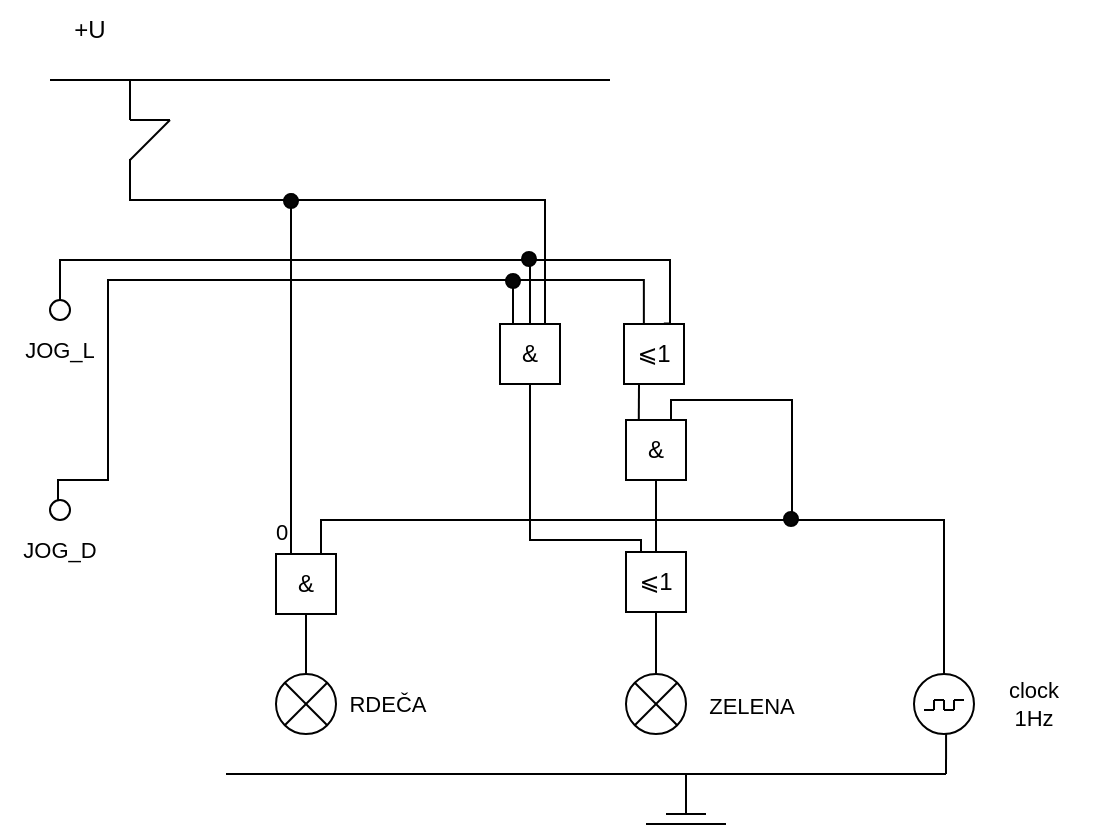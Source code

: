 <mxfile version="24.9.0" pages="3">
  <diagram id="AM9lH2a5jzfDnKfI3pg5" name="Page-3">
    <mxGraphModel dx="214" dy="111" grid="1" gridSize="10" guides="1" tooltips="1" connect="1" arrows="1" fold="1" page="1" pageScale="1" pageWidth="827" pageHeight="1169" math="0" shadow="0">
      <root>
        <mxCell id="0" />
        <mxCell id="1" parent="0" />
        <mxCell id="fuDZo03GKlNmwaECediN-8" value="" style="endArrow=none;html=1;rounded=0;" parent="1" edge="1">
          <mxGeometry width="50" height="50" relative="1" as="geometry">
            <mxPoint x="40" y="200" as="sourcePoint" />
            <mxPoint x="320" y="200" as="targetPoint" />
          </mxGeometry>
        </mxCell>
        <mxCell id="fuDZo03GKlNmwaECediN-68" value="" style="group" parent="1" vertex="1" connectable="0">
          <mxGeometry x="80" y="240" width="20" height="60" as="geometry" />
        </mxCell>
        <mxCell id="fuDZo03GKlNmwaECediN-69" value="" style="endArrow=none;html=1;rounded=0;" parent="fuDZo03GKlNmwaECediN-68" edge="1">
          <mxGeometry width="50" height="50" relative="1" as="geometry">
            <mxPoint y="-20" as="sourcePoint" />
            <mxPoint y="-40" as="targetPoint" />
          </mxGeometry>
        </mxCell>
        <mxCell id="fuDZo03GKlNmwaECediN-70" value="" style="endArrow=none;html=1;rounded=0;" parent="fuDZo03GKlNmwaECediN-68" edge="1">
          <mxGeometry width="50" height="50" relative="1" as="geometry">
            <mxPoint as="sourcePoint" />
            <mxPoint x="20" y="-20" as="targetPoint" />
          </mxGeometry>
        </mxCell>
        <mxCell id="fuDZo03GKlNmwaECediN-71" value="" style="endArrow=none;html=1;rounded=0;" parent="fuDZo03GKlNmwaECediN-68" edge="1">
          <mxGeometry width="50" height="50" relative="1" as="geometry">
            <mxPoint y="-20" as="sourcePoint" />
            <mxPoint x="20" y="-20" as="targetPoint" />
          </mxGeometry>
        </mxCell>
        <mxCell id="fuDZo03GKlNmwaECediN-189" value="" style="endArrow=none;html=1;rounded=0;" parent="1" edge="1">
          <mxGeometry width="50" height="50" relative="1" as="geometry">
            <mxPoint x="348" y="567" as="sourcePoint" />
            <mxPoint x="368" y="567" as="targetPoint" />
          </mxGeometry>
        </mxCell>
        <mxCell id="fuDZo03GKlNmwaECediN-190" value="" style="endArrow=none;html=1;rounded=0;" parent="1" edge="1">
          <mxGeometry width="50" height="50" relative="1" as="geometry">
            <mxPoint x="338" y="572" as="sourcePoint" />
            <mxPoint x="378" y="572" as="targetPoint" />
          </mxGeometry>
        </mxCell>
        <mxCell id="fuDZo03GKlNmwaECediN-191" value="+U" style="text;strokeColor=none;align=center;fillColor=none;html=1;verticalAlign=middle;whiteSpace=wrap;rounded=0;" parent="1" vertex="1">
          <mxGeometry x="30" y="160" width="60" height="30" as="geometry" />
        </mxCell>
        <mxCell id="Z6KQpDyjI9Lm1c1H0GWA-6" value="" style="endArrow=none;html=1;rounded=0;" parent="1" edge="1">
          <mxGeometry width="50" height="50" relative="1" as="geometry">
            <mxPoint x="358" y="567" as="sourcePoint" />
            <mxPoint x="358" y="547" as="targetPoint" />
          </mxGeometry>
        </mxCell>
        <mxCell id="Z6KQpDyjI9Lm1c1H0GWA-7" value="" style="endArrow=none;html=1;rounded=0;" parent="1" edge="1">
          <mxGeometry width="50" height="50" relative="1" as="geometry">
            <mxPoint x="128" y="547" as="sourcePoint" />
            <mxPoint x="488" y="547" as="targetPoint" />
          </mxGeometry>
        </mxCell>
        <mxCell id="AhznkiFDTrJ4Sz60Ohel-5" value="" style="group" vertex="1" connectable="0" parent="1">
          <mxGeometry x="153" y="497" width="30" height="30" as="geometry" />
        </mxCell>
        <mxCell id="AhznkiFDTrJ4Sz60Ohel-2" value="" style="ellipse;whiteSpace=wrap;html=1;aspect=fixed;" vertex="1" parent="AhznkiFDTrJ4Sz60Ohel-5">
          <mxGeometry width="30" height="30" as="geometry" />
        </mxCell>
        <mxCell id="AhznkiFDTrJ4Sz60Ohel-3" value="" style="endArrow=none;html=1;rounded=0;exitX=0;exitY=1;exitDx=0;exitDy=0;entryX=1;entryY=0;entryDx=0;entryDy=0;" edge="1" parent="AhznkiFDTrJ4Sz60Ohel-5" source="AhznkiFDTrJ4Sz60Ohel-2" target="AhznkiFDTrJ4Sz60Ohel-2">
          <mxGeometry width="50" height="50" relative="1" as="geometry">
            <mxPoint x="-10" y="40" as="sourcePoint" />
            <mxPoint x="40" y="-10" as="targetPoint" />
          </mxGeometry>
        </mxCell>
        <mxCell id="AhznkiFDTrJ4Sz60Ohel-4" value="" style="endArrow=none;html=1;rounded=0;exitX=1;exitY=1;exitDx=0;exitDy=0;entryX=0;entryY=0;entryDx=0;entryDy=0;" edge="1" parent="AhznkiFDTrJ4Sz60Ohel-5" source="AhznkiFDTrJ4Sz60Ohel-2" target="AhznkiFDTrJ4Sz60Ohel-2">
          <mxGeometry width="50" height="50" relative="1" as="geometry">
            <mxPoint x="14" y="36" as="sourcePoint" />
            <mxPoint x="36" y="14" as="targetPoint" />
          </mxGeometry>
        </mxCell>
        <mxCell id="AhznkiFDTrJ4Sz60Ohel-6" value="" style="group" vertex="1" connectable="0" parent="1">
          <mxGeometry x="328" y="497" width="30" height="30" as="geometry" />
        </mxCell>
        <mxCell id="AhznkiFDTrJ4Sz60Ohel-7" value="" style="ellipse;whiteSpace=wrap;html=1;aspect=fixed;" vertex="1" parent="AhznkiFDTrJ4Sz60Ohel-6">
          <mxGeometry width="30" height="30" as="geometry" />
        </mxCell>
        <mxCell id="AhznkiFDTrJ4Sz60Ohel-8" value="" style="endArrow=none;html=1;rounded=0;exitX=0;exitY=1;exitDx=0;exitDy=0;entryX=1;entryY=0;entryDx=0;entryDy=0;" edge="1" parent="AhznkiFDTrJ4Sz60Ohel-6" source="AhznkiFDTrJ4Sz60Ohel-7" target="AhznkiFDTrJ4Sz60Ohel-7">
          <mxGeometry width="50" height="50" relative="1" as="geometry">
            <mxPoint x="-10" y="40" as="sourcePoint" />
            <mxPoint x="40" y="-10" as="targetPoint" />
          </mxGeometry>
        </mxCell>
        <mxCell id="AhznkiFDTrJ4Sz60Ohel-9" value="" style="endArrow=none;html=1;rounded=0;exitX=1;exitY=1;exitDx=0;exitDy=0;entryX=0;entryY=0;entryDx=0;entryDy=0;" edge="1" parent="AhznkiFDTrJ4Sz60Ohel-6" source="AhznkiFDTrJ4Sz60Ohel-7" target="AhznkiFDTrJ4Sz60Ohel-7">
          <mxGeometry width="50" height="50" relative="1" as="geometry">
            <mxPoint x="14" y="36" as="sourcePoint" />
            <mxPoint x="36" y="14" as="targetPoint" />
          </mxGeometry>
        </mxCell>
        <mxCell id="AhznkiFDTrJ4Sz60Ohel-11" value="" style="ellipse;whiteSpace=wrap;html=1;aspect=fixed;" vertex="1" parent="1">
          <mxGeometry x="472" y="497" width="30" height="30" as="geometry" />
        </mxCell>
        <mxCell id="AhznkiFDTrJ4Sz60Ohel-23" value="" style="group" vertex="1" connectable="0" parent="1">
          <mxGeometry x="477" y="510" width="20" height="5" as="geometry" />
        </mxCell>
        <mxCell id="AhznkiFDTrJ4Sz60Ohel-15" value="" style="endArrow=none;html=1;rounded=0;" edge="1" parent="AhznkiFDTrJ4Sz60Ohel-23">
          <mxGeometry width="50" height="50" relative="1" as="geometry">
            <mxPoint y="5" as="sourcePoint" />
            <mxPoint x="5" y="5" as="targetPoint" />
          </mxGeometry>
        </mxCell>
        <mxCell id="AhznkiFDTrJ4Sz60Ohel-17" value="" style="endArrow=none;html=1;rounded=0;" edge="1" parent="AhznkiFDTrJ4Sz60Ohel-23">
          <mxGeometry width="50" height="50" relative="1" as="geometry">
            <mxPoint x="5" y="5" as="sourcePoint" />
            <mxPoint x="5" as="targetPoint" />
          </mxGeometry>
        </mxCell>
        <mxCell id="AhznkiFDTrJ4Sz60Ohel-18" value="" style="endArrow=none;html=1;rounded=0;" edge="1" parent="AhznkiFDTrJ4Sz60Ohel-23">
          <mxGeometry width="50" height="50" relative="1" as="geometry">
            <mxPoint x="5" as="sourcePoint" />
            <mxPoint x="10" as="targetPoint" />
          </mxGeometry>
        </mxCell>
        <mxCell id="AhznkiFDTrJ4Sz60Ohel-19" value="" style="endArrow=none;html=1;rounded=0;" edge="1" parent="AhznkiFDTrJ4Sz60Ohel-23">
          <mxGeometry width="50" height="50" relative="1" as="geometry">
            <mxPoint x="10" as="sourcePoint" />
            <mxPoint x="10" y="5" as="targetPoint" />
          </mxGeometry>
        </mxCell>
        <mxCell id="AhznkiFDTrJ4Sz60Ohel-20" value="" style="endArrow=none;html=1;rounded=0;" edge="1" parent="AhznkiFDTrJ4Sz60Ohel-23">
          <mxGeometry width="50" height="50" relative="1" as="geometry">
            <mxPoint x="10" y="5" as="sourcePoint" />
            <mxPoint x="15" y="5" as="targetPoint" />
          </mxGeometry>
        </mxCell>
        <mxCell id="AhznkiFDTrJ4Sz60Ohel-21" value="" style="endArrow=none;html=1;rounded=0;" edge="1" parent="AhznkiFDTrJ4Sz60Ohel-23">
          <mxGeometry width="50" height="50" relative="1" as="geometry">
            <mxPoint x="15" y="5" as="sourcePoint" />
            <mxPoint x="15" as="targetPoint" />
          </mxGeometry>
        </mxCell>
        <mxCell id="AhznkiFDTrJ4Sz60Ohel-22" value="" style="endArrow=none;html=1;rounded=0;" edge="1" parent="AhznkiFDTrJ4Sz60Ohel-23">
          <mxGeometry width="50" height="50" relative="1" as="geometry">
            <mxPoint x="15" as="sourcePoint" />
            <mxPoint x="20" as="targetPoint" />
          </mxGeometry>
        </mxCell>
        <mxCell id="AhznkiFDTrJ4Sz60Ohel-26" value="" style="endArrow=none;html=1;rounded=0;entryX=0.535;entryY=1.001;entryDx=0;entryDy=0;entryPerimeter=0;" edge="1" parent="1" target="AhznkiFDTrJ4Sz60Ohel-11">
          <mxGeometry width="50" height="50" relative="1" as="geometry">
            <mxPoint x="488" y="547" as="sourcePoint" />
            <mxPoint x="488" y="537" as="targetPoint" />
          </mxGeometry>
        </mxCell>
        <mxCell id="AhznkiFDTrJ4Sz60Ohel-41" style="edgeStyle=orthogonalEdgeStyle;shape=connector;curved=0;rounded=0;orthogonalLoop=1;jettySize=auto;html=1;exitX=0.75;exitY=0;exitDx=0;exitDy=0;entryX=0.5;entryY=0;entryDx=0;entryDy=0;strokeColor=default;align=center;verticalAlign=middle;fontFamily=Helvetica;fontSize=11;fontColor=default;labelBackgroundColor=default;startArrow=none;startFill=0;endArrow=none;endFill=0;flowAnimation=0;" edge="1" parent="1" source="AhznkiFDTrJ4Sz60Ohel-68" target="AhznkiFDTrJ4Sz60Ohel-11">
          <mxGeometry relative="1" as="geometry">
            <Array as="points">
              <mxPoint x="487" y="420" />
            </Array>
          </mxGeometry>
        </mxCell>
        <mxCell id="AhznkiFDTrJ4Sz60Ohel-27" value="&amp;amp;" style="whiteSpace=wrap;html=1;aspect=fixed;" vertex="1" parent="1">
          <mxGeometry x="153" y="437" width="30" height="30" as="geometry" />
        </mxCell>
        <mxCell id="AhznkiFDTrJ4Sz60Ohel-67" style="edgeStyle=orthogonalEdgeStyle;shape=connector;curved=0;rounded=0;orthogonalLoop=1;jettySize=auto;html=1;exitX=0.75;exitY=0;exitDx=0;exitDy=0;strokeColor=default;align=center;verticalAlign=middle;fontFamily=Helvetica;fontSize=11;fontColor=default;labelBackgroundColor=default;startArrow=none;startFill=0;endArrow=none;endFill=0;flowAnimation=0;" edge="1" parent="1" source="AhznkiFDTrJ4Sz60Ohel-28">
          <mxGeometry relative="1" as="geometry">
            <mxPoint x="410" y="420" as="targetPoint" />
            <Array as="points">
              <mxPoint x="351" y="360" />
              <mxPoint x="411" y="360" />
              <mxPoint x="411" y="420" />
            </Array>
          </mxGeometry>
        </mxCell>
        <mxCell id="AhznkiFDTrJ4Sz60Ohel-28" value="&amp;amp;" style="whiteSpace=wrap;html=1;aspect=fixed;" vertex="1" parent="1">
          <mxGeometry x="328" y="370" width="30" height="30" as="geometry" />
        </mxCell>
        <mxCell id="AhznkiFDTrJ4Sz60Ohel-57" style="edgeStyle=orthogonalEdgeStyle;shape=connector;curved=0;rounded=0;orthogonalLoop=1;jettySize=auto;html=1;exitX=0.75;exitY=0;exitDx=0;exitDy=0;strokeColor=default;align=center;verticalAlign=middle;fontFamily=Helvetica;fontSize=11;fontColor=default;labelBackgroundColor=default;startArrow=none;startFill=0;endArrow=none;endFill=0;flowAnimation=0;" edge="1" parent="1" source="AhznkiFDTrJ4Sz60Ohel-61">
          <mxGeometry relative="1" as="geometry">
            <mxPoint x="160" y="260" as="targetPoint" />
            <Array as="points" />
          </mxGeometry>
        </mxCell>
        <mxCell id="AhznkiFDTrJ4Sz60Ohel-59" style="edgeStyle=orthogonalEdgeStyle;shape=connector;curved=0;rounded=0;orthogonalLoop=1;jettySize=auto;html=1;exitX=0.25;exitY=0;exitDx=0;exitDy=0;strokeColor=default;align=center;verticalAlign=middle;fontFamily=Helvetica;fontSize=11;fontColor=default;labelBackgroundColor=default;startArrow=none;startFill=0;endArrow=none;endFill=0;flowAnimation=0;" edge="1" parent="1">
          <mxGeometry relative="1" as="geometry">
            <mxPoint x="271.5" y="322" as="sourcePoint" />
            <mxPoint x="44" y="410.0" as="targetPoint" />
            <Array as="points">
              <mxPoint x="272" y="300" />
              <mxPoint x="69" y="300" />
              <mxPoint x="69" y="400" />
              <mxPoint x="44" y="400" />
            </Array>
          </mxGeometry>
        </mxCell>
        <mxCell id="AhznkiFDTrJ4Sz60Ohel-60" style="edgeStyle=orthogonalEdgeStyle;shape=connector;curved=0;rounded=0;orthogonalLoop=1;jettySize=auto;html=1;exitX=0.5;exitY=0;exitDx=0;exitDy=0;entryX=0.5;entryY=0;entryDx=0;entryDy=0;strokeColor=default;align=center;verticalAlign=middle;fontFamily=Helvetica;fontSize=11;fontColor=default;labelBackgroundColor=default;startArrow=none;startFill=0;endArrow=none;endFill=0;flowAnimation=0;" edge="1" parent="1" source="AhznkiFDTrJ4Sz60Ohel-30" target="AhznkiFDTrJ4Sz60Ohel-48">
          <mxGeometry relative="1" as="geometry" />
        </mxCell>
        <mxCell id="AhznkiFDTrJ4Sz60Ohel-30" value="&amp;amp;" style="whiteSpace=wrap;html=1;aspect=fixed;" vertex="1" parent="1">
          <mxGeometry x="265" y="322" width="30" height="30" as="geometry" />
        </mxCell>
        <mxCell id="AhznkiFDTrJ4Sz60Ohel-64" style="edgeStyle=orthogonalEdgeStyle;shape=connector;curved=0;rounded=0;orthogonalLoop=1;jettySize=auto;html=1;exitX=0.5;exitY=0;exitDx=0;exitDy=0;entryX=0.5;entryY=1;entryDx=0;entryDy=0;strokeColor=default;align=center;verticalAlign=middle;fontFamily=Helvetica;fontSize=11;fontColor=default;labelBackgroundColor=default;startArrow=none;startFill=0;endArrow=none;endFill=0;flowAnimation=0;" edge="1" parent="1" source="AhznkiFDTrJ4Sz60Ohel-31" target="AhznkiFDTrJ4Sz60Ohel-28">
          <mxGeometry relative="1" as="geometry" />
        </mxCell>
        <mxCell id="AhznkiFDTrJ4Sz60Ohel-31" value="⩽1" style="whiteSpace=wrap;html=1;aspect=fixed;" vertex="1" parent="1">
          <mxGeometry x="328" y="436" width="30" height="30" as="geometry" />
        </mxCell>
        <mxCell id="AhznkiFDTrJ4Sz60Ohel-35" value="⩽1" style="whiteSpace=wrap;html=1;aspect=fixed;" vertex="1" parent="1">
          <mxGeometry x="327" y="322" width="30" height="30" as="geometry" />
        </mxCell>
        <mxCell id="AhznkiFDTrJ4Sz60Ohel-36" style="rounded=0;orthogonalLoop=1;jettySize=auto;html=1;entryX=0.5;entryY=1;entryDx=0;entryDy=0;strokeColor=default;startArrow=none;startFill=0;edgeStyle=orthogonalEdgeStyle;flowAnimation=0;curved=1;endArrow=none;endFill=0;" edge="1" parent="1" source="AhznkiFDTrJ4Sz60Ohel-7" target="AhznkiFDTrJ4Sz60Ohel-31">
          <mxGeometry relative="1" as="geometry">
            <Array as="points">
              <mxPoint x="343" y="477" />
              <mxPoint x="343" y="477" />
            </Array>
          </mxGeometry>
        </mxCell>
        <mxCell id="AhznkiFDTrJ4Sz60Ohel-38" style="edgeStyle=orthogonalEdgeStyle;shape=connector;curved=1;rounded=0;orthogonalLoop=1;jettySize=auto;html=1;entryX=0.5;entryY=1;entryDx=0;entryDy=0;strokeColor=default;align=center;verticalAlign=middle;fontFamily=Helvetica;fontSize=11;fontColor=default;labelBackgroundColor=default;startArrow=none;startFill=0;endArrow=none;endFill=0;flowAnimation=0;" edge="1" parent="1" source="AhznkiFDTrJ4Sz60Ohel-2" target="AhznkiFDTrJ4Sz60Ohel-27">
          <mxGeometry relative="1" as="geometry" />
        </mxCell>
        <mxCell id="AhznkiFDTrJ4Sz60Ohel-48" value="" style="ellipse;whiteSpace=wrap;html=1;fontFamily=Helvetica;fontSize=11;fontColor=default;labelBackgroundColor=default;" vertex="1" parent="1">
          <mxGeometry x="40" y="310" width="10" height="10" as="geometry" />
        </mxCell>
        <mxCell id="AhznkiFDTrJ4Sz60Ohel-49" value="JOG_L" style="text;strokeColor=none;align=center;fillColor=none;html=1;verticalAlign=middle;whiteSpace=wrap;rounded=0;fontFamily=Helvetica;fontSize=11;fontColor=default;labelBackgroundColor=default;" vertex="1" parent="1">
          <mxGeometry x="15" y="320" width="60" height="30" as="geometry" />
        </mxCell>
        <mxCell id="AhznkiFDTrJ4Sz60Ohel-50" value="" style="ellipse;whiteSpace=wrap;html=1;fontFamily=Helvetica;fontSize=11;fontColor=default;labelBackgroundColor=default;" vertex="1" parent="1">
          <mxGeometry x="40" y="410" width="10" height="10" as="geometry" />
        </mxCell>
        <mxCell id="AhznkiFDTrJ4Sz60Ohel-51" value="JOG_D" style="text;strokeColor=none;align=center;fillColor=none;html=1;verticalAlign=middle;whiteSpace=wrap;rounded=0;fontFamily=Helvetica;fontSize=11;fontColor=default;labelBackgroundColor=default;" vertex="1" parent="1">
          <mxGeometry x="15" y="420" width="60" height="30" as="geometry" />
        </mxCell>
        <mxCell id="AhznkiFDTrJ4Sz60Ohel-53" value="" style="endArrow=none;html=1;rounded=0;strokeColor=default;align=center;verticalAlign=middle;fontFamily=Helvetica;fontSize=11;fontColor=default;labelBackgroundColor=default;edgeStyle=orthogonalEdgeStyle;flowAnimation=0;curved=0;exitX=0.25;exitY=0;exitDx=0;exitDy=0;" edge="1" parent="1" source="AhznkiFDTrJ4Sz60Ohel-27">
          <mxGeometry width="50" height="50" relative="1" as="geometry">
            <mxPoint x="30" y="289.5" as="sourcePoint" />
            <mxPoint x="80" y="239.5" as="targetPoint" />
            <Array as="points">
              <mxPoint x="163" y="260" />
              <mxPoint x="81" y="260" />
            </Array>
          </mxGeometry>
        </mxCell>
        <mxCell id="AhznkiFDTrJ4Sz60Ohel-56" value="0" style="text;strokeColor=none;align=center;fillColor=none;html=1;verticalAlign=middle;whiteSpace=wrap;rounded=0;fontFamily=Helvetica;fontSize=11;fontColor=default;labelBackgroundColor=default;" vertex="1" parent="1">
          <mxGeometry x="126" y="411" width="60" height="30" as="geometry" />
        </mxCell>
        <mxCell id="AhznkiFDTrJ4Sz60Ohel-62" value="" style="edgeStyle=orthogonalEdgeStyle;shape=connector;curved=0;rounded=0;orthogonalLoop=1;jettySize=auto;html=1;exitX=0.75;exitY=0;exitDx=0;exitDy=0;strokeColor=default;align=center;verticalAlign=middle;fontFamily=Helvetica;fontSize=11;fontColor=default;labelBackgroundColor=default;startArrow=none;startFill=0;endArrow=none;endFill=0;flowAnimation=0;" edge="1" parent="1" source="AhznkiFDTrJ4Sz60Ohel-30" target="AhznkiFDTrJ4Sz60Ohel-61">
          <mxGeometry relative="1" as="geometry">
            <mxPoint x="160" y="260" as="targetPoint" />
            <mxPoint x="288" y="322" as="sourcePoint" />
            <Array as="points">
              <mxPoint x="288" y="260" />
            </Array>
          </mxGeometry>
        </mxCell>
        <mxCell id="AhznkiFDTrJ4Sz60Ohel-61" value="" style="ellipse;whiteSpace=wrap;html=1;aspect=fixed;fontFamily=Helvetica;fontSize=11;fontColor=default;labelBackgroundColor=default;fillColor=#050505;" vertex="1" parent="1">
          <mxGeometry x="157" y="257" width="7" height="7" as="geometry" />
        </mxCell>
        <mxCell id="AhznkiFDTrJ4Sz60Ohel-63" style="edgeStyle=orthogonalEdgeStyle;shape=connector;curved=0;rounded=0;orthogonalLoop=1;jettySize=auto;html=1;exitX=0.25;exitY=1;exitDx=0;exitDy=0;strokeColor=default;align=center;verticalAlign=middle;fontFamily=Helvetica;fontSize=11;fontColor=default;labelBackgroundColor=default;startArrow=none;startFill=0;endArrow=none;endFill=0;flowAnimation=0;entryX=0.25;entryY=0;entryDx=0;entryDy=0;" edge="1" parent="1" source="AhznkiFDTrJ4Sz60Ohel-30" target="AhznkiFDTrJ4Sz60Ohel-31">
          <mxGeometry relative="1" as="geometry">
            <mxPoint x="336" y="406" as="targetPoint" />
            <Array as="points">
              <mxPoint x="280" y="352" />
              <mxPoint x="280" y="430" />
              <mxPoint x="336" y="430" />
            </Array>
          </mxGeometry>
        </mxCell>
        <mxCell id="AhznkiFDTrJ4Sz60Ohel-69" value="" style="edgeStyle=orthogonalEdgeStyle;shape=connector;curved=0;rounded=0;orthogonalLoop=1;jettySize=auto;html=1;exitX=0.75;exitY=0;exitDx=0;exitDy=0;entryX=0.5;entryY=0;entryDx=0;entryDy=0;strokeColor=default;align=center;verticalAlign=middle;fontFamily=Helvetica;fontSize=11;fontColor=default;labelBackgroundColor=default;startArrow=none;startFill=0;endArrow=none;endFill=0;flowAnimation=0;" edge="1" parent="1" source="AhznkiFDTrJ4Sz60Ohel-27" target="AhznkiFDTrJ4Sz60Ohel-68">
          <mxGeometry relative="1" as="geometry">
            <mxPoint x="176" y="437" as="sourcePoint" />
            <mxPoint x="487" y="497" as="targetPoint" />
            <Array as="points">
              <mxPoint x="176" y="420" />
            </Array>
          </mxGeometry>
        </mxCell>
        <mxCell id="AhznkiFDTrJ4Sz60Ohel-68" value="" style="ellipse;whiteSpace=wrap;html=1;aspect=fixed;fontFamily=Helvetica;fontSize=11;fontColor=default;labelBackgroundColor=default;fillColor=#050505;" vertex="1" parent="1">
          <mxGeometry x="407" y="416" width="7" height="7" as="geometry" />
        </mxCell>
        <mxCell id="AhznkiFDTrJ4Sz60Ohel-71" value="RDEČA" style="text;strokeColor=none;align=center;fillColor=none;html=1;verticalAlign=middle;whiteSpace=wrap;rounded=0;fontFamily=Helvetica;fontSize=11;fontColor=default;labelBackgroundColor=default;" vertex="1" parent="1">
          <mxGeometry x="179" y="497" width="60" height="30" as="geometry" />
        </mxCell>
        <mxCell id="AhznkiFDTrJ4Sz60Ohel-72" value="ZELENA" style="text;strokeColor=none;align=center;fillColor=none;html=1;verticalAlign=middle;whiteSpace=wrap;rounded=0;fontFamily=Helvetica;fontSize=11;fontColor=default;labelBackgroundColor=default;" vertex="1" parent="1">
          <mxGeometry x="361" y="497.5" width="60" height="30" as="geometry" />
        </mxCell>
        <mxCell id="AhznkiFDTrJ4Sz60Ohel-73" value="&lt;div&gt;clock&lt;/div&gt;&lt;div&gt;1Hz&lt;br&gt;&lt;/div&gt;" style="text;strokeColor=none;align=center;fillColor=none;html=1;verticalAlign=middle;whiteSpace=wrap;rounded=0;fontFamily=Helvetica;fontSize=11;fontColor=default;labelBackgroundColor=default;" vertex="1" parent="1">
          <mxGeometry x="502" y="497" width="60" height="30" as="geometry" />
        </mxCell>
        <mxCell id="AhznkiFDTrJ4Sz60Ohel-80" value="" style="endArrow=none;html=1;rounded=0;strokeColor=default;align=center;verticalAlign=middle;fontFamily=Helvetica;fontSize=11;fontColor=default;labelBackgroundColor=default;flowAnimation=0;edgeStyle=elbowEdgeStyle;elbow=vertical;exitX=0.331;exitY=-0.009;exitDx=0;exitDy=0;exitPerimeter=0;" edge="1" parent="1" source="AhznkiFDTrJ4Sz60Ohel-82">
          <mxGeometry width="50" height="50" relative="1" as="geometry">
            <mxPoint x="340" y="320" as="sourcePoint" />
            <mxPoint x="270" y="300" as="targetPoint" />
            <Array as="points" />
          </mxGeometry>
        </mxCell>
        <mxCell id="AhznkiFDTrJ4Sz60Ohel-81" value="" style="endArrow=none;html=1;rounded=0;strokeColor=default;align=center;verticalAlign=middle;fontFamily=Helvetica;fontSize=11;fontColor=default;labelBackgroundColor=default;flowAnimation=0;edgeStyle=elbowEdgeStyle;exitX=0.664;exitY=-0.009;exitDx=0;exitDy=0;exitPerimeter=0;" edge="1" parent="1" source="AhznkiFDTrJ4Sz60Ohel-35">
          <mxGeometry width="50" height="50" relative="1" as="geometry">
            <mxPoint x="350" y="320" as="sourcePoint" />
            <mxPoint x="280" y="290" as="targetPoint" />
            <Array as="points">
              <mxPoint x="350" y="310" />
            </Array>
          </mxGeometry>
        </mxCell>
        <mxCell id="AhznkiFDTrJ4Sz60Ohel-83" value="" style="endArrow=none;html=1;rounded=0;strokeColor=default;align=center;verticalAlign=middle;fontFamily=Helvetica;fontSize=11;fontColor=default;labelBackgroundColor=default;flowAnimation=0;edgeStyle=elbowEdgeStyle;elbow=vertical;exitX=0.331;exitY=-0.009;exitDx=0;exitDy=0;exitPerimeter=0;" edge="1" parent="1" source="AhznkiFDTrJ4Sz60Ohel-35" target="AhznkiFDTrJ4Sz60Ohel-82">
          <mxGeometry width="50" height="50" relative="1" as="geometry">
            <mxPoint x="340" y="322" as="sourcePoint" />
            <mxPoint x="270" y="300" as="targetPoint" />
            <Array as="points">
              <mxPoint x="310" y="300" />
            </Array>
          </mxGeometry>
        </mxCell>
        <mxCell id="AhznkiFDTrJ4Sz60Ohel-82" value="" style="ellipse;whiteSpace=wrap;html=1;aspect=fixed;fontFamily=Helvetica;fontSize=11;fontColor=default;labelBackgroundColor=default;fillColor=#050505;" vertex="1" parent="1">
          <mxGeometry x="268" y="297" width="7" height="7" as="geometry" />
        </mxCell>
        <mxCell id="AhznkiFDTrJ4Sz60Ohel-84" value="" style="ellipse;whiteSpace=wrap;html=1;aspect=fixed;fontFamily=Helvetica;fontSize=11;fontColor=default;labelBackgroundColor=default;fillColor=#050505;" vertex="1" parent="1">
          <mxGeometry x="276" y="286" width="7" height="7" as="geometry" />
        </mxCell>
        <mxCell id="AhznkiFDTrJ4Sz60Ohel-87" style="edgeStyle=none;shape=connector;rounded=0;orthogonalLoop=1;jettySize=auto;html=1;exitX=0.25;exitY=1;exitDx=0;exitDy=0;entryX=0.213;entryY=0.013;entryDx=0;entryDy=0;entryPerimeter=0;strokeColor=default;align=center;verticalAlign=middle;fontFamily=Helvetica;fontSize=11;fontColor=default;labelBackgroundColor=default;endArrow=none;flowAnimation=0;" edge="1" parent="1" source="AhznkiFDTrJ4Sz60Ohel-35" target="AhznkiFDTrJ4Sz60Ohel-28">
          <mxGeometry relative="1" as="geometry" />
        </mxCell>
      </root>
    </mxGraphModel>
  </diagram>
  <diagram name="PAGE2" id="m17QSuZfNovxnsSF852u">
    <mxGraphModel dx="1434" dy="764" grid="1" gridSize="10" guides="1" tooltips="1" connect="1" arrows="1" fold="1" page="1" pageScale="1" pageWidth="827" pageHeight="1169" math="0" shadow="0">
      <root>
        <mxCell id="zQdL1Z4vZY81CpmGs_AE-0" />
        <mxCell id="zQdL1Z4vZY81CpmGs_AE-1" parent="zQdL1Z4vZY81CpmGs_AE-0" />
        <mxCell id="zQdL1Z4vZY81CpmGs_AE-19" value="" style="verticalLabelPosition=bottom;verticalAlign=top;html=1;shape=mxgraph.basic.rect;fillColor2=none;strokeWidth=1;size=20;indent=5;fillColor=none;" vertex="1" parent="zQdL1Z4vZY81CpmGs_AE-1">
          <mxGeometry x="20" y="140" width="460" height="320" as="geometry" />
        </mxCell>
        <mxCell id="zQdL1Z4vZY81CpmGs_AE-2" value="" style="shape=table;startSize=0;container=1;collapsible=0;childLayout=tableLayout;fontSize=16;" vertex="1" parent="zQdL1Z4vZY81CpmGs_AE-1">
          <mxGeometry x="120" y="240" width="320" height="160" as="geometry" />
        </mxCell>
        <mxCell id="zQdL1Z4vZY81CpmGs_AE-3" value="" style="shape=tableRow;horizontal=0;startSize=0;swimlaneHead=0;swimlaneBody=0;strokeColor=inherit;top=0;left=0;bottom=0;right=0;collapsible=0;dropTarget=0;fillColor=none;points=[[0,0.5],[1,0.5]];portConstraint=eastwest;fontSize=16;" vertex="1" parent="zQdL1Z4vZY81CpmGs_AE-2">
          <mxGeometry width="320" height="80" as="geometry" />
        </mxCell>
        <mxCell id="zQdL1Z4vZY81CpmGs_AE-4" value="1" style="shape=partialRectangle;html=1;whiteSpace=wrap;connectable=0;strokeColor=inherit;overflow=hidden;fillColor=none;top=0;left=0;bottom=0;right=0;pointerEvents=1;fontSize=16;" vertex="1" parent="zQdL1Z4vZY81CpmGs_AE-3">
          <mxGeometry width="80" height="80" as="geometry">
            <mxRectangle width="80" height="80" as="alternateBounds" />
          </mxGeometry>
        </mxCell>
        <mxCell id="zQdL1Z4vZY81CpmGs_AE-5" value="1" style="shape=partialRectangle;html=1;whiteSpace=wrap;connectable=0;strokeColor=inherit;overflow=hidden;fillColor=none;top=0;left=0;bottom=0;right=0;pointerEvents=1;fontSize=16;" vertex="1" parent="zQdL1Z4vZY81CpmGs_AE-3">
          <mxGeometry x="80" width="81" height="80" as="geometry">
            <mxRectangle width="81" height="80" as="alternateBounds" />
          </mxGeometry>
        </mxCell>
        <mxCell id="zQdL1Z4vZY81CpmGs_AE-6" value="1" style="shape=partialRectangle;html=1;whiteSpace=wrap;connectable=0;strokeColor=inherit;overflow=hidden;fillColor=none;top=0;left=0;bottom=0;right=0;pointerEvents=1;fontSize=16;" vertex="1" parent="zQdL1Z4vZY81CpmGs_AE-3">
          <mxGeometry x="161" width="79" height="80" as="geometry">
            <mxRectangle width="79" height="80" as="alternateBounds" />
          </mxGeometry>
        </mxCell>
        <mxCell id="zQdL1Z4vZY81CpmGs_AE-7" value="" style="shape=partialRectangle;html=1;whiteSpace=wrap;connectable=0;strokeColor=inherit;overflow=hidden;fillColor=none;top=0;left=0;bottom=0;right=0;pointerEvents=1;fontSize=16;" vertex="1" parent="zQdL1Z4vZY81CpmGs_AE-3">
          <mxGeometry x="240" width="80" height="80" as="geometry">
            <mxRectangle width="80" height="80" as="alternateBounds" />
          </mxGeometry>
        </mxCell>
        <mxCell id="zQdL1Z4vZY81CpmGs_AE-8" value="" style="shape=tableRow;horizontal=0;startSize=0;swimlaneHead=0;swimlaneBody=0;strokeColor=inherit;top=0;left=0;bottom=0;right=0;collapsible=0;dropTarget=0;fillColor=none;points=[[0,0.5],[1,0.5]];portConstraint=eastwest;fontSize=16;" vertex="1" parent="zQdL1Z4vZY81CpmGs_AE-2">
          <mxGeometry y="80" width="320" height="80" as="geometry" />
        </mxCell>
        <mxCell id="zQdL1Z4vZY81CpmGs_AE-9" value="" style="shape=partialRectangle;html=1;whiteSpace=wrap;connectable=0;strokeColor=inherit;overflow=hidden;fillColor=none;top=0;left=0;bottom=0;right=0;pointerEvents=1;fontSize=16;" vertex="1" parent="zQdL1Z4vZY81CpmGs_AE-8">
          <mxGeometry width="80" height="80" as="geometry">
            <mxRectangle width="80" height="80" as="alternateBounds" />
          </mxGeometry>
        </mxCell>
        <mxCell id="zQdL1Z4vZY81CpmGs_AE-10" value="1" style="shape=partialRectangle;html=1;whiteSpace=wrap;connectable=0;strokeColor=inherit;overflow=hidden;fillColor=none;top=0;left=0;bottom=0;right=0;pointerEvents=1;fontSize=16;" vertex="1" parent="zQdL1Z4vZY81CpmGs_AE-8">
          <mxGeometry x="80" width="81" height="80" as="geometry">
            <mxRectangle width="81" height="80" as="alternateBounds" />
          </mxGeometry>
        </mxCell>
        <mxCell id="zQdL1Z4vZY81CpmGs_AE-11" value="" style="shape=partialRectangle;html=1;whiteSpace=wrap;connectable=0;strokeColor=inherit;overflow=hidden;fillColor=none;top=0;left=0;bottom=0;right=0;pointerEvents=1;fontSize=16;" vertex="1" parent="zQdL1Z4vZY81CpmGs_AE-8">
          <mxGeometry x="161" width="79" height="80" as="geometry">
            <mxRectangle width="79" height="80" as="alternateBounds" />
          </mxGeometry>
        </mxCell>
        <mxCell id="zQdL1Z4vZY81CpmGs_AE-12" style="shape=partialRectangle;html=1;whiteSpace=wrap;connectable=0;strokeColor=inherit;overflow=hidden;fillColor=none;top=0;left=0;bottom=0;right=0;pointerEvents=1;fontSize=16;" vertex="1" parent="zQdL1Z4vZY81CpmGs_AE-8">
          <mxGeometry x="240" width="80" height="80" as="geometry">
            <mxRectangle width="80" height="80" as="alternateBounds" />
          </mxGeometry>
        </mxCell>
        <mxCell id="zQdL1Z4vZY81CpmGs_AE-13" value="" style="endArrow=none;html=1;rounded=0;" edge="1" parent="zQdL1Z4vZY81CpmGs_AE-1">
          <mxGeometry width="50" height="50" relative="1" as="geometry">
            <mxPoint x="120" y="220" as="sourcePoint" />
            <mxPoint x="280" y="220" as="targetPoint" />
          </mxGeometry>
        </mxCell>
        <mxCell id="zQdL1Z4vZY81CpmGs_AE-14" value="" style="endArrow=none;html=1;rounded=0;exitX=1;exitY=1;exitDx=0;exitDy=0;" edge="1" parent="zQdL1Z4vZY81CpmGs_AE-1" source="zQdL1Z4vZY81CpmGs_AE-17">
          <mxGeometry width="50" height="50" relative="1" as="geometry">
            <mxPoint x="100" y="280" as="sourcePoint" />
            <mxPoint x="100" y="240" as="targetPoint" />
          </mxGeometry>
        </mxCell>
        <mxCell id="zQdL1Z4vZY81CpmGs_AE-15" value="" style="endArrow=none;html=1;rounded=0;" edge="1" parent="zQdL1Z4vZY81CpmGs_AE-1">
          <mxGeometry width="50" height="50" relative="1" as="geometry">
            <mxPoint x="200" y="420" as="sourcePoint" />
            <mxPoint x="360" y="420" as="targetPoint" />
          </mxGeometry>
        </mxCell>
        <mxCell id="zQdL1Z4vZY81CpmGs_AE-16" value="S1" style="text;strokeColor=none;align=center;fillColor=none;html=1;verticalAlign=middle;whiteSpace=wrap;rounded=0;" vertex="1" parent="zQdL1Z4vZY81CpmGs_AE-1">
          <mxGeometry x="170" y="180" width="60" height="30" as="geometry" />
        </mxCell>
        <mxCell id="zQdL1Z4vZY81CpmGs_AE-17" value="S2" style="text;strokeColor=none;align=center;fillColor=none;html=1;verticalAlign=middle;whiteSpace=wrap;rounded=0;" vertex="1" parent="zQdL1Z4vZY81CpmGs_AE-1">
          <mxGeometry x="40" y="250" width="60" height="70" as="geometry" />
        </mxCell>
        <mxCell id="zQdL1Z4vZY81CpmGs_AE-18" value="S3" style="text;strokeColor=none;align=center;fillColor=none;html=1;verticalAlign=middle;whiteSpace=wrap;rounded=0;" vertex="1" parent="zQdL1Z4vZY81CpmGs_AE-1">
          <mxGeometry x="250" y="430" width="60" height="30" as="geometry" />
        </mxCell>
        <mxCell id="zQdL1Z4vZY81CpmGs_AE-20" value="V2" style="text;strokeColor=#666666;align=center;fillColor=#f5f5f5;html=1;verticalAlign=middle;whiteSpace=wrap;rounded=0;fontStyle=1;fontSize=14;fontColor=#333333;" vertex="1" parent="zQdL1Z4vZY81CpmGs_AE-1">
          <mxGeometry x="30" y="160" width="60" height="30" as="geometry" />
        </mxCell>
        <mxCell id="4Tzdne8kh45QGjyC_gmj-0" value="" style="ellipse;whiteSpace=wrap;html=1;fillColor=none;dashed=1;dashPattern=8 8;strokeWidth=1;perimeterSpacing=0;opacity=60;rotation=90;" vertex="1" parent="zQdL1Z4vZY81CpmGs_AE-1">
          <mxGeometry x="170" y="280" width="150" height="80" as="geometry" />
        </mxCell>
        <mxCell id="4Tzdne8kh45QGjyC_gmj-2" value="" style="ellipse;whiteSpace=wrap;html=1;fillColor=none;dashed=1;dashPattern=8 8;strokeWidth=1;perimeterSpacing=0;opacity=60;" vertex="1" parent="zQdL1Z4vZY81CpmGs_AE-1">
          <mxGeometry x="125" y="240" width="150" height="80" as="geometry" />
        </mxCell>
        <mxCell id="4Tzdne8kh45QGjyC_gmj-3" value="" style="ellipse;whiteSpace=wrap;html=1;fillColor=none;dashed=1;dashPattern=8 8;strokeWidth=1;perimeterSpacing=0;opacity=60;" vertex="1" parent="zQdL1Z4vZY81CpmGs_AE-1">
          <mxGeometry x="220" y="240" width="150" height="80" as="geometry" />
        </mxCell>
      </root>
    </mxGraphModel>
  </diagram>
  <diagram name="Page-1" id="1wr5s6wkPmQVYr-oqGSK">
    <mxGraphModel dx="989" dy="527" grid="1" gridSize="10" guides="1" tooltips="1" connect="1" arrows="1" fold="1" page="1" pageScale="1" pageWidth="827" pageHeight="1169" math="0" shadow="0">
      <root>
        <mxCell id="0" />
        <mxCell id="1" parent="0" />
        <mxCell id="5gJM0JyYO3eOrcSxypHC-1" value="" style="shape=table;startSize=0;container=1;collapsible=0;childLayout=tableLayout;fontSize=16;" vertex="1" parent="1">
          <mxGeometry x="120" y="240" width="320" height="160" as="geometry" />
        </mxCell>
        <mxCell id="5gJM0JyYO3eOrcSxypHC-2" value="" style="shape=tableRow;horizontal=0;startSize=0;swimlaneHead=0;swimlaneBody=0;strokeColor=inherit;top=0;left=0;bottom=0;right=0;collapsible=0;dropTarget=0;fillColor=none;points=[[0,0.5],[1,0.5]];portConstraint=eastwest;fontSize=16;" vertex="1" parent="5gJM0JyYO3eOrcSxypHC-1">
          <mxGeometry width="320" height="80" as="geometry" />
        </mxCell>
        <mxCell id="5gJM0JyYO3eOrcSxypHC-3" value="" style="shape=partialRectangle;html=1;whiteSpace=wrap;connectable=0;strokeColor=inherit;overflow=hidden;fillColor=none;top=0;left=0;bottom=0;right=0;pointerEvents=1;fontSize=16;" vertex="1" parent="5gJM0JyYO3eOrcSxypHC-2">
          <mxGeometry width="80" height="80" as="geometry">
            <mxRectangle width="80" height="80" as="alternateBounds" />
          </mxGeometry>
        </mxCell>
        <mxCell id="5gJM0JyYO3eOrcSxypHC-4" value="1" style="shape=partialRectangle;html=1;whiteSpace=wrap;connectable=0;strokeColor=inherit;overflow=hidden;fillColor=none;top=0;left=0;bottom=0;right=0;pointerEvents=1;fontSize=16;" vertex="1" parent="5gJM0JyYO3eOrcSxypHC-2">
          <mxGeometry x="80" width="81" height="80" as="geometry">
            <mxRectangle width="81" height="80" as="alternateBounds" />
          </mxGeometry>
        </mxCell>
        <mxCell id="5gJM0JyYO3eOrcSxypHC-5" value="" style="shape=partialRectangle;html=1;whiteSpace=wrap;connectable=0;strokeColor=inherit;overflow=hidden;fillColor=none;top=0;left=0;bottom=0;right=0;pointerEvents=1;fontSize=16;" vertex="1" parent="5gJM0JyYO3eOrcSxypHC-2">
          <mxGeometry x="161" width="79" height="80" as="geometry">
            <mxRectangle width="79" height="80" as="alternateBounds" />
          </mxGeometry>
        </mxCell>
        <mxCell id="5gJM0JyYO3eOrcSxypHC-76" value="1" style="shape=partialRectangle;html=1;whiteSpace=wrap;connectable=0;strokeColor=inherit;overflow=hidden;fillColor=none;top=0;left=0;bottom=0;right=0;pointerEvents=1;fontSize=16;" vertex="1" parent="5gJM0JyYO3eOrcSxypHC-2">
          <mxGeometry x="240" width="80" height="80" as="geometry">
            <mxRectangle width="80" height="80" as="alternateBounds" />
          </mxGeometry>
        </mxCell>
        <mxCell id="5gJM0JyYO3eOrcSxypHC-40" value="" style="shape=tableRow;horizontal=0;startSize=0;swimlaneHead=0;swimlaneBody=0;strokeColor=inherit;top=0;left=0;bottom=0;right=0;collapsible=0;dropTarget=0;fillColor=none;points=[[0,0.5],[1,0.5]];portConstraint=eastwest;fontSize=16;" vertex="1" parent="5gJM0JyYO3eOrcSxypHC-1">
          <mxGeometry y="80" width="320" height="80" as="geometry" />
        </mxCell>
        <mxCell id="5gJM0JyYO3eOrcSxypHC-41" value="1" style="shape=partialRectangle;html=1;whiteSpace=wrap;connectable=0;strokeColor=inherit;overflow=hidden;fillColor=none;top=0;left=0;bottom=0;right=0;pointerEvents=1;fontSize=16;" vertex="1" parent="5gJM0JyYO3eOrcSxypHC-40">
          <mxGeometry width="80" height="80" as="geometry">
            <mxRectangle width="80" height="80" as="alternateBounds" />
          </mxGeometry>
        </mxCell>
        <mxCell id="5gJM0JyYO3eOrcSxypHC-42" value="" style="shape=partialRectangle;html=1;whiteSpace=wrap;connectable=0;strokeColor=inherit;overflow=hidden;fillColor=none;top=0;left=0;bottom=0;right=0;pointerEvents=1;fontSize=16;" vertex="1" parent="5gJM0JyYO3eOrcSxypHC-40">
          <mxGeometry x="80" width="81" height="80" as="geometry">
            <mxRectangle width="81" height="80" as="alternateBounds" />
          </mxGeometry>
        </mxCell>
        <mxCell id="5gJM0JyYO3eOrcSxypHC-43" value="1" style="shape=partialRectangle;html=1;whiteSpace=wrap;connectable=0;strokeColor=inherit;overflow=hidden;fillColor=none;top=0;left=0;bottom=0;right=0;pointerEvents=1;fontSize=16;" vertex="1" parent="5gJM0JyYO3eOrcSxypHC-40">
          <mxGeometry x="161" width="79" height="80" as="geometry">
            <mxRectangle width="79" height="80" as="alternateBounds" />
          </mxGeometry>
        </mxCell>
        <mxCell id="5gJM0JyYO3eOrcSxypHC-77" style="shape=partialRectangle;html=1;whiteSpace=wrap;connectable=0;strokeColor=inherit;overflow=hidden;fillColor=none;top=0;left=0;bottom=0;right=0;pointerEvents=1;fontSize=16;" vertex="1" parent="5gJM0JyYO3eOrcSxypHC-40">
          <mxGeometry x="240" width="80" height="80" as="geometry">
            <mxRectangle width="80" height="80" as="alternateBounds" />
          </mxGeometry>
        </mxCell>
        <mxCell id="5gJM0JyYO3eOrcSxypHC-78" value="" style="endArrow=none;html=1;rounded=0;" edge="1" parent="1">
          <mxGeometry width="50" height="50" relative="1" as="geometry">
            <mxPoint x="120" y="220" as="sourcePoint" />
            <mxPoint x="280" y="220" as="targetPoint" />
          </mxGeometry>
        </mxCell>
        <mxCell id="5gJM0JyYO3eOrcSxypHC-79" value="" style="endArrow=none;html=1;rounded=0;exitX=1;exitY=1;exitDx=0;exitDy=0;" edge="1" parent="1" source="5gJM0JyYO3eOrcSxypHC-84">
          <mxGeometry width="50" height="50" relative="1" as="geometry">
            <mxPoint x="100" y="280" as="sourcePoint" />
            <mxPoint x="100" y="240" as="targetPoint" />
          </mxGeometry>
        </mxCell>
        <mxCell id="5gJM0JyYO3eOrcSxypHC-80" value="" style="endArrow=none;html=1;rounded=0;" edge="1" parent="1">
          <mxGeometry width="50" height="50" relative="1" as="geometry">
            <mxPoint x="200" y="420" as="sourcePoint" />
            <mxPoint x="360" y="420" as="targetPoint" />
          </mxGeometry>
        </mxCell>
        <mxCell id="5gJM0JyYO3eOrcSxypHC-83" value="S1" style="text;strokeColor=none;align=center;fillColor=none;html=1;verticalAlign=middle;whiteSpace=wrap;rounded=0;" vertex="1" parent="1">
          <mxGeometry x="170" y="180" width="60" height="30" as="geometry" />
        </mxCell>
        <mxCell id="5gJM0JyYO3eOrcSxypHC-84" value="S2" style="text;strokeColor=none;align=center;fillColor=none;html=1;verticalAlign=middle;whiteSpace=wrap;rounded=0;" vertex="1" parent="1">
          <mxGeometry x="40" y="250" width="60" height="70" as="geometry" />
        </mxCell>
        <mxCell id="5gJM0JyYO3eOrcSxypHC-85" value="S3" style="text;strokeColor=none;align=center;fillColor=none;html=1;verticalAlign=middle;whiteSpace=wrap;rounded=0;" vertex="1" parent="1">
          <mxGeometry x="250" y="430" width="60" height="30" as="geometry" />
        </mxCell>
        <mxCell id="5gJM0JyYO3eOrcSxypHC-86" value="" style="verticalLabelPosition=bottom;verticalAlign=top;html=1;shape=mxgraph.basic.rect;fillColor2=none;strokeWidth=1;size=20;indent=5;fillColor=none;" vertex="1" parent="1">
          <mxGeometry x="20" y="140" width="460" height="320" as="geometry" />
        </mxCell>
        <mxCell id="5gJM0JyYO3eOrcSxypHC-87" value="V1" style="text;strokeColor=#666666;align=center;fillColor=#f5f5f5;html=1;verticalAlign=middle;whiteSpace=wrap;rounded=0;fontStyle=1;fontSize=14;fontColor=#333333;" vertex="1" parent="1">
          <mxGeometry x="30" y="160" width="60" height="30" as="geometry" />
        </mxCell>
      </root>
    </mxGraphModel>
  </diagram>
</mxfile>
